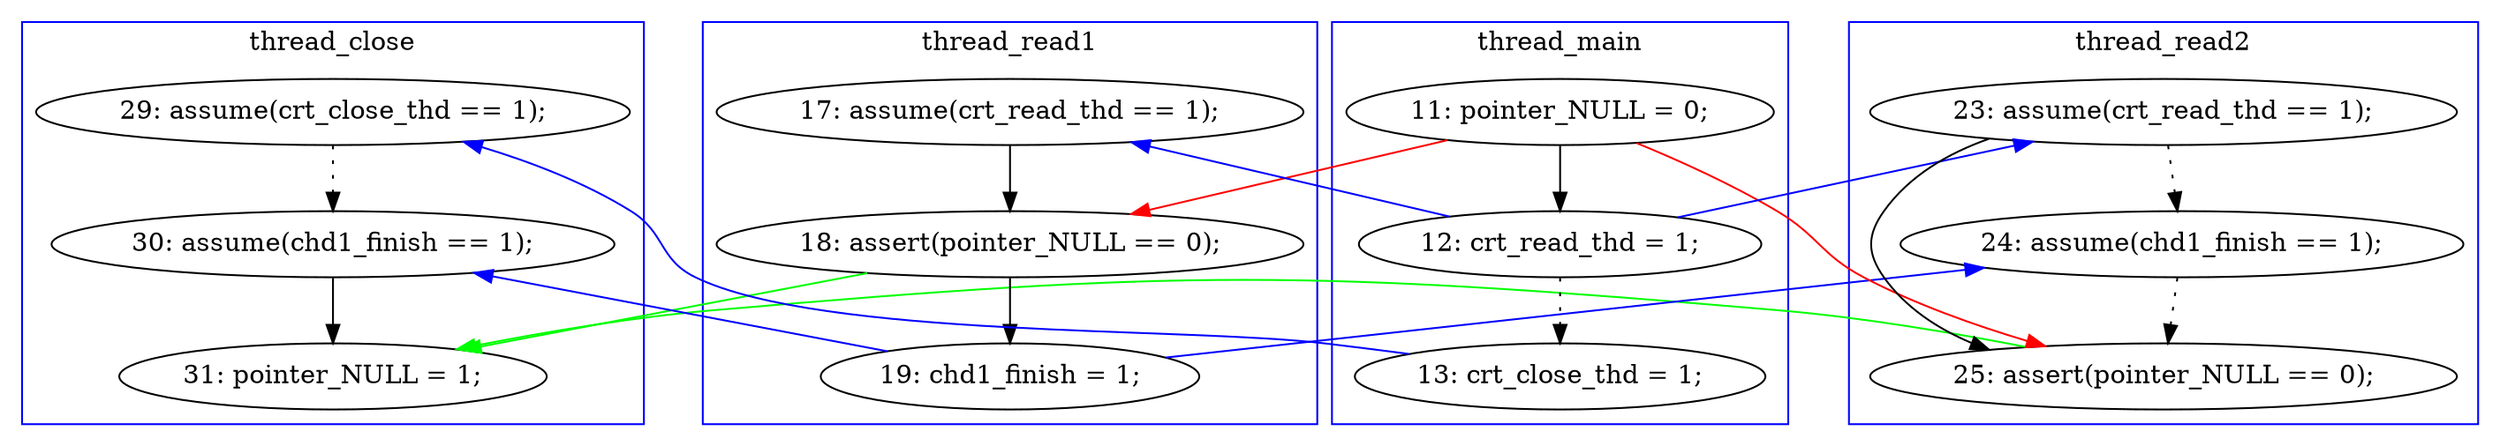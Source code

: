 digraph ProofObject {
	19 -> 31 [color = Green, constraint = false]
	12 -> 14 [color = Black]
	27 -> 29 [style = dotted, color = black]
	17 -> 19 [style = dotted, color = black]
	14 -> 17 [color = Blue, constraint = false]
	7 -> 19 [color = Red, constraint = false]
	10 -> 12 [color = Black]
	7 -> 12 [color = Red, constraint = false]
	7 -> 8 [color = Black]
	29 -> 31 [color = Black]
	8 -> 15 [color = Blue, constraint = false]
	8 -> 10 [color = Blue, constraint = false]
	15 -> 17 [style = dotted, color = black]
	9 -> 27 [color = Blue, constraint = false]
	14 -> 29 [color = Blue, constraint = false]
	8 -> 9 [style = dotted, color = black]
	12 -> 31 [color = Green, constraint = false]
	15 -> 19 [color = Black]
	subgraph cluster4 {
		label = thread_close
		color = blue
		29  [label = "30: assume(chd1_finish == 1);"]
		31  [label = "31: pointer_NULL = 1;"]
		27  [label = "29: assume(crt_close_thd == 1);"]
	}
	subgraph cluster2 {
		label = thread_read1
		color = blue
		10  [label = "17: assume(crt_read_thd == 1);"]
		12  [label = "18: assert(pointer_NULL == 0);"]
		14  [label = "19: chd1_finish = 1;"]
	}
	subgraph cluster3 {
		label = thread_read2
		color = blue
		19  [label = "25: assert(pointer_NULL == 0);"]
		17  [label = "24: assume(chd1_finish == 1);"]
		15  [label = "23: assume(crt_read_thd == 1);"]
	}
	subgraph cluster1 {
		label = thread_main
		color = blue
		7  [label = "11: pointer_NULL = 0;"]
		8  [label = "12: crt_read_thd = 1;"]
		9  [label = "13: crt_close_thd = 1;"]
	}
}